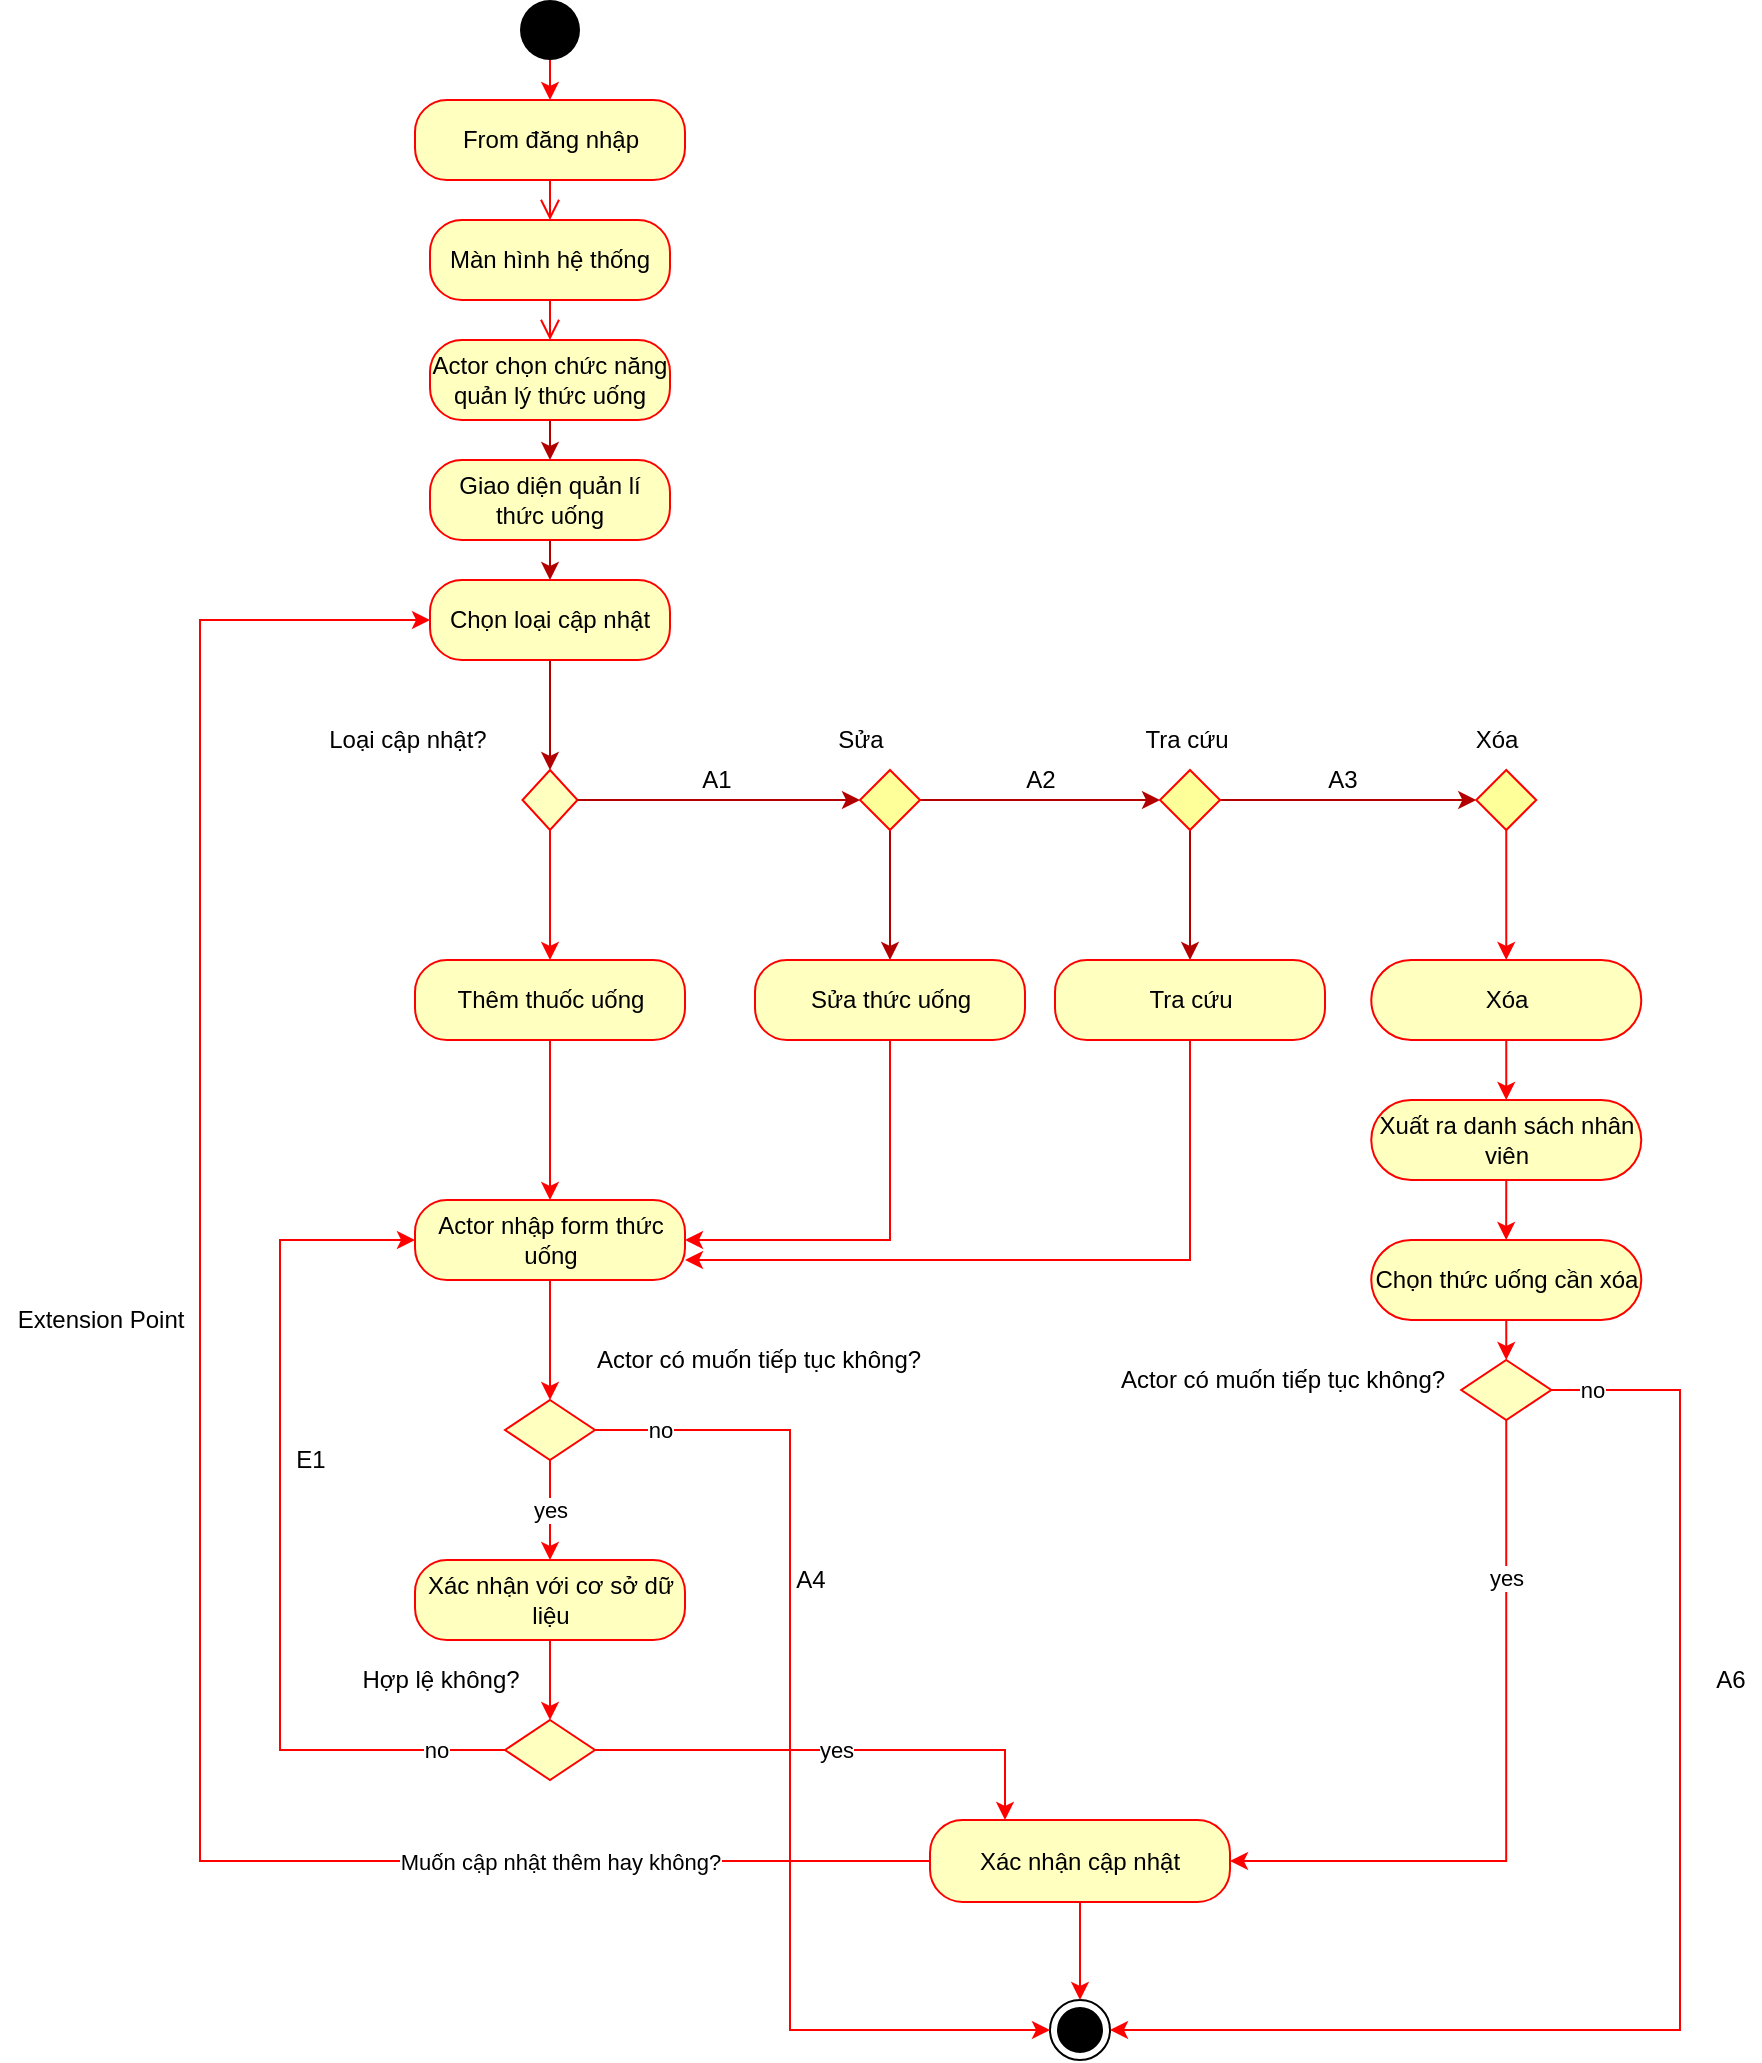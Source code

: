 <mxfile version="13.11.0" type="github">
  <diagram id="7cJANgdU671tOvLhNtAO" name="Page-1">
    <mxGraphModel dx="1550" dy="830" grid="1" gridSize="10" guides="1" tooltips="1" connect="1" arrows="1" fold="1" page="1" pageScale="1" pageWidth="3300" pageHeight="4681" math="0" shadow="0">
      <root>
        <mxCell id="0" />
        <mxCell id="1" parent="0" />
        <mxCell id="JVtk01FOgyeTUDm5MsDd-3" value="" style="ellipse;html=1;shape=endState;fillColor=#000000;strokeColor=#000000;" vertex="1" parent="1">
          <mxGeometry x="1785" y="2360" width="30" height="30" as="geometry" />
        </mxCell>
        <mxCell id="JVtk01FOgyeTUDm5MsDd-4" style="edgeStyle=none;rounded=0;orthogonalLoop=1;jettySize=auto;html=1;exitX=0.5;exitY=1;exitDx=0;exitDy=0;entryX=0.5;entryY=0;entryDx=0;entryDy=0;strokeWidth=1;fillColor=#f0a30a;strokeColor=#FF0000;" edge="1" parent="1" source="JVtk01FOgyeTUDm5MsDd-5" target="JVtk01FOgyeTUDm5MsDd-6">
          <mxGeometry relative="1" as="geometry" />
        </mxCell>
        <mxCell id="JVtk01FOgyeTUDm5MsDd-5" value="" style="ellipse;fillColor=#000000;strokeColor=none;" vertex="1" parent="1">
          <mxGeometry x="1520" y="1360" width="30" height="30" as="geometry" />
        </mxCell>
        <mxCell id="JVtk01FOgyeTUDm5MsDd-6" value="&lt;font style=&quot;font-size: 12px&quot;&gt;From đăng nhập&lt;/font&gt;" style="rounded=1;whiteSpace=wrap;html=1;arcSize=40;fontColor=#000000;fillColor=#ffffc0;strokeColor=#ff0000;" vertex="1" parent="1">
          <mxGeometry x="1467.5" y="1410" width="135" height="40" as="geometry" />
        </mxCell>
        <mxCell id="JVtk01FOgyeTUDm5MsDd-7" value="" style="edgeStyle=orthogonalEdgeStyle;html=1;verticalAlign=bottom;endArrow=open;endSize=8;strokeColor=#ff0000;entryX=0.5;entryY=0;entryDx=0;entryDy=0;" edge="1" parent="1" source="JVtk01FOgyeTUDm5MsDd-6" target="JVtk01FOgyeTUDm5MsDd-8">
          <mxGeometry relative="1" as="geometry">
            <mxPoint x="1535" y="1370" as="targetPoint" />
          </mxGeometry>
        </mxCell>
        <mxCell id="JVtk01FOgyeTUDm5MsDd-8" value="Màn hình hệ thống" style="rounded=1;whiteSpace=wrap;html=1;arcSize=40;fontColor=#000000;fillColor=#ffffc0;strokeColor=#ff0000;" vertex="1" parent="1">
          <mxGeometry x="1475" y="1470" width="120" height="40" as="geometry" />
        </mxCell>
        <mxCell id="JVtk01FOgyeTUDm5MsDd-9" value="" style="edgeStyle=orthogonalEdgeStyle;html=1;verticalAlign=bottom;endArrow=open;endSize=8;strokeColor=#ff0000;entryX=0.5;entryY=0;entryDx=0;entryDy=0;" edge="1" parent="1" source="JVtk01FOgyeTUDm5MsDd-8" target="JVtk01FOgyeTUDm5MsDd-15">
          <mxGeometry relative="1" as="geometry">
            <mxPoint x="1535" y="1470" as="targetPoint" />
          </mxGeometry>
        </mxCell>
        <mxCell id="JVtk01FOgyeTUDm5MsDd-10" style="edgeStyle=orthogonalEdgeStyle;rounded=0;orthogonalLoop=1;jettySize=auto;html=1;exitX=0.5;exitY=1;exitDx=0;exitDy=0;entryX=0.5;entryY=0;entryDx=0;entryDy=0;fillColor=#e51400;strokeColor=#B20000;" edge="1" parent="1" source="JVtk01FOgyeTUDm5MsDd-11" target="JVtk01FOgyeTUDm5MsDd-17">
          <mxGeometry relative="1" as="geometry" />
        </mxCell>
        <mxCell id="JVtk01FOgyeTUDm5MsDd-11" value="Giao diện quản lí thức uống" style="rounded=1;whiteSpace=wrap;html=1;arcSize=40;fontColor=#000000;fillColor=#ffffc0;strokeColor=#ff0000;" vertex="1" parent="1">
          <mxGeometry x="1475" y="1590" width="120" height="40" as="geometry" />
        </mxCell>
        <mxCell id="JVtk01FOgyeTUDm5MsDd-12" style="edgeStyle=none;rounded=0;orthogonalLoop=1;jettySize=auto;html=1;exitX=0.5;exitY=1;exitDx=0;exitDy=0;strokeColor=#ff0000;" edge="1" parent="1" source="JVtk01FOgyeTUDm5MsDd-13">
          <mxGeometry relative="1" as="geometry">
            <mxPoint x="1535" y="1960" as="targetPoint" />
          </mxGeometry>
        </mxCell>
        <mxCell id="JVtk01FOgyeTUDm5MsDd-13" value="Thêm thuốc uống" style="rounded=1;whiteSpace=wrap;html=1;arcSize=40;fontColor=#000000;fillColor=#ffffc0;strokeColor=#ff0000;" vertex="1" parent="1">
          <mxGeometry x="1467.5" y="1840" width="135" height="40" as="geometry" />
        </mxCell>
        <mxCell id="JVtk01FOgyeTUDm5MsDd-14" style="edgeStyle=orthogonalEdgeStyle;rounded=0;orthogonalLoop=1;jettySize=auto;html=1;exitX=0.5;exitY=1;exitDx=0;exitDy=0;entryX=0.5;entryY=0;entryDx=0;entryDy=0;fillColor=#e51400;strokeColor=#B20000;" edge="1" parent="1" source="JVtk01FOgyeTUDm5MsDd-15" target="JVtk01FOgyeTUDm5MsDd-11">
          <mxGeometry relative="1" as="geometry" />
        </mxCell>
        <mxCell id="JVtk01FOgyeTUDm5MsDd-15" value="Actor chọn chức năng quản lý thức uống" style="rounded=1;whiteSpace=wrap;html=1;arcSize=40;fontColor=#000000;fillColor=#ffffc0;strokeColor=#ff0000;" vertex="1" parent="1">
          <mxGeometry x="1475" y="1530" width="120" height="40" as="geometry" />
        </mxCell>
        <mxCell id="JVtk01FOgyeTUDm5MsDd-16" style="rounded=0;orthogonalLoop=1;jettySize=auto;html=1;exitX=0.5;exitY=1;exitDx=0;exitDy=0;entryX=0.5;entryY=0;entryDx=0;entryDy=0;fillColor=#e51400;strokeColor=#B20000;" edge="1" parent="1" source="JVtk01FOgyeTUDm5MsDd-17" target="JVtk01FOgyeTUDm5MsDd-19">
          <mxGeometry relative="1" as="geometry" />
        </mxCell>
        <mxCell id="JVtk01FOgyeTUDm5MsDd-17" value="Chọn loại cập nhật" style="rounded=1;whiteSpace=wrap;html=1;arcSize=40;fontColor=#000000;fillColor=#ffffc0;strokeColor=#ff0000;" vertex="1" parent="1">
          <mxGeometry x="1475" y="1650" width="120" height="40" as="geometry" />
        </mxCell>
        <mxCell id="JVtk01FOgyeTUDm5MsDd-18" style="edgeStyle=orthogonalEdgeStyle;rounded=0;orthogonalLoop=1;jettySize=auto;html=1;exitX=0.5;exitY=1;exitDx=0;exitDy=0;entryX=0.5;entryY=0;entryDx=0;entryDy=0;strokeColor=#ff0000;" edge="1" parent="1" source="JVtk01FOgyeTUDm5MsDd-19" target="JVtk01FOgyeTUDm5MsDd-13">
          <mxGeometry relative="1" as="geometry" />
        </mxCell>
        <mxCell id="JVtk01FOgyeTUDm5MsDd-19" value="" style="rhombus;whiteSpace=wrap;html=1;fillColor=#ffffc0;strokeColor=#ff0000;" vertex="1" parent="1">
          <mxGeometry x="1521.25" y="1745" width="27.5" height="30" as="geometry" />
        </mxCell>
        <mxCell id="JVtk01FOgyeTUDm5MsDd-20" value="Loại cập nhật?" style="text;html=1;strokeColor=none;fillColor=none;align=center;verticalAlign=middle;whiteSpace=wrap;rounded=0;" vertex="1" parent="1">
          <mxGeometry x="1415" y="1720" width="97.5" height="20" as="geometry" />
        </mxCell>
        <mxCell id="JVtk01FOgyeTUDm5MsDd-21" style="edgeStyle=none;rounded=0;orthogonalLoop=1;jettySize=auto;html=1;exitX=1;exitY=0.5;exitDx=0;exitDy=0;entryX=0;entryY=0.5;entryDx=0;entryDy=0;fillColor=#e51400;strokeColor=#B20000;" edge="1" parent="1" source="JVtk01FOgyeTUDm5MsDd-19" target="JVtk01FOgyeTUDm5MsDd-24">
          <mxGeometry relative="1" as="geometry">
            <mxPoint x="1583.13" y="1760" as="sourcePoint" />
          </mxGeometry>
        </mxCell>
        <mxCell id="JVtk01FOgyeTUDm5MsDd-22" style="edgeStyle=none;rounded=0;orthogonalLoop=1;jettySize=auto;html=1;exitX=1;exitY=0.5;exitDx=0;exitDy=0;entryX=0;entryY=0.5;entryDx=0;entryDy=0;fillColor=#e51400;strokeColor=#B20000;" edge="1" parent="1" source="JVtk01FOgyeTUDm5MsDd-24" target="JVtk01FOgyeTUDm5MsDd-27">
          <mxGeometry relative="1" as="geometry" />
        </mxCell>
        <mxCell id="JVtk01FOgyeTUDm5MsDd-23" style="edgeStyle=none;rounded=0;orthogonalLoop=1;jettySize=auto;html=1;entryX=0.5;entryY=0;entryDx=0;entryDy=0;fillColor=#e51400;strokeColor=#B20000;" edge="1" parent="1" source="JVtk01FOgyeTUDm5MsDd-24" target="JVtk01FOgyeTUDm5MsDd-35">
          <mxGeometry relative="1" as="geometry" />
        </mxCell>
        <mxCell id="JVtk01FOgyeTUDm5MsDd-24" value="" style="rhombus;strokeColor=#FF0000;fillColor=#FFFF99;" vertex="1" parent="1">
          <mxGeometry x="1690" y="1745" width="30" height="30" as="geometry" />
        </mxCell>
        <mxCell id="JVtk01FOgyeTUDm5MsDd-25" style="edgeStyle=none;rounded=0;orthogonalLoop=1;jettySize=auto;html=1;exitX=1;exitY=0.5;exitDx=0;exitDy=0;entryX=0;entryY=0.5;entryDx=0;entryDy=0;fillColor=#e51400;strokeColor=#B20000;" edge="1" parent="1" source="JVtk01FOgyeTUDm5MsDd-27" target="JVtk01FOgyeTUDm5MsDd-31">
          <mxGeometry relative="1" as="geometry" />
        </mxCell>
        <mxCell id="JVtk01FOgyeTUDm5MsDd-26" style="edgeStyle=none;rounded=0;orthogonalLoop=1;jettySize=auto;html=1;entryX=0.5;entryY=0;entryDx=0;entryDy=0;fillColor=#e51400;strokeColor=#B20000;" edge="1" parent="1" source="JVtk01FOgyeTUDm5MsDd-27" target="JVtk01FOgyeTUDm5MsDd-37">
          <mxGeometry relative="1" as="geometry" />
        </mxCell>
        <mxCell id="JVtk01FOgyeTUDm5MsDd-27" value="" style="rhombus;strokeColor=#FF0000;fillColor=#FFFF99;" vertex="1" parent="1">
          <mxGeometry x="1840" y="1745" width="30" height="30" as="geometry" />
        </mxCell>
        <mxCell id="JVtk01FOgyeTUDm5MsDd-28" value="Sửa" style="text;html=1;align=center;verticalAlign=middle;resizable=0;points=[];autosize=1;" vertex="1" parent="1">
          <mxGeometry x="1670" y="1720" width="40" height="20" as="geometry" />
        </mxCell>
        <mxCell id="JVtk01FOgyeTUDm5MsDd-29" value="Tra cứu" style="text;html=1;align=center;verticalAlign=middle;resizable=0;points=[];autosize=1;" vertex="1" parent="1">
          <mxGeometry x="1823.13" y="1720" width="60" height="20" as="geometry" />
        </mxCell>
        <mxCell id="JVtk01FOgyeTUDm5MsDd-30" style="edgeStyle=orthogonalEdgeStyle;rounded=0;orthogonalLoop=1;jettySize=auto;html=1;exitX=0.5;exitY=1;exitDx=0;exitDy=0;entryX=0.5;entryY=0;entryDx=0;entryDy=0;strokeColor=#ff0000;" edge="1" parent="1" source="JVtk01FOgyeTUDm5MsDd-31" target="JVtk01FOgyeTUDm5MsDd-39">
          <mxGeometry relative="1" as="geometry" />
        </mxCell>
        <mxCell id="JVtk01FOgyeTUDm5MsDd-31" value="" style="rhombus;strokeColor=#FF0000;fillColor=#FFFF99;" vertex="1" parent="1">
          <mxGeometry x="1998.13" y="1745" width="30" height="30" as="geometry" />
        </mxCell>
        <mxCell id="JVtk01FOgyeTUDm5MsDd-32" value="Xóa" style="text;html=1;align=center;verticalAlign=middle;resizable=0;points=[];autosize=1;" vertex="1" parent="1">
          <mxGeometry x="1988.13" y="1720" width="40" height="20" as="geometry" />
        </mxCell>
        <mxCell id="JVtk01FOgyeTUDm5MsDd-33" style="edgeStyle=orthogonalEdgeStyle;rounded=0;orthogonalLoop=1;jettySize=auto;html=1;exitX=0.5;exitY=1;exitDx=0;exitDy=0;" edge="1" parent="1">
          <mxGeometry relative="1" as="geometry">
            <mxPoint x="1568.13" y="1880" as="sourcePoint" />
            <mxPoint x="1568.13" y="1880" as="targetPoint" />
          </mxGeometry>
        </mxCell>
        <mxCell id="JVtk01FOgyeTUDm5MsDd-34" style="edgeStyle=orthogonalEdgeStyle;rounded=0;orthogonalLoop=1;jettySize=auto;html=1;exitX=0.5;exitY=1;exitDx=0;exitDy=0;entryX=1;entryY=0.5;entryDx=0;entryDy=0;strokeColor=#ff0000;" edge="1" parent="1" source="JVtk01FOgyeTUDm5MsDd-35" target="JVtk01FOgyeTUDm5MsDd-41">
          <mxGeometry relative="1" as="geometry" />
        </mxCell>
        <mxCell id="JVtk01FOgyeTUDm5MsDd-35" value="Sửa thức uống" style="rounded=1;whiteSpace=wrap;html=1;arcSize=40;fontColor=#000000;fillColor=#ffffc0;strokeColor=#ff0000;" vertex="1" parent="1">
          <mxGeometry x="1637.5" y="1840" width="135" height="40" as="geometry" />
        </mxCell>
        <mxCell id="JVtk01FOgyeTUDm5MsDd-78" style="edgeStyle=orthogonalEdgeStyle;rounded=0;orthogonalLoop=1;jettySize=auto;html=1;exitX=0.5;exitY=1;exitDx=0;exitDy=0;entryX=1;entryY=0.75;entryDx=0;entryDy=0;strokeColor=#FF0000;" edge="1" parent="1" source="JVtk01FOgyeTUDm5MsDd-37" target="JVtk01FOgyeTUDm5MsDd-41">
          <mxGeometry relative="1" as="geometry" />
        </mxCell>
        <mxCell id="JVtk01FOgyeTUDm5MsDd-37" value="Tra cứu" style="rounded=1;whiteSpace=wrap;html=1;arcSize=40;fontColor=#000000;fillColor=#ffffc0;strokeColor=#ff0000;" vertex="1" parent="1">
          <mxGeometry x="1787.5" y="1840" width="135" height="40" as="geometry" />
        </mxCell>
        <mxCell id="JVtk01FOgyeTUDm5MsDd-38" style="edgeStyle=orthogonalEdgeStyle;rounded=0;orthogonalLoop=1;jettySize=auto;html=1;exitX=0.5;exitY=1;exitDx=0;exitDy=0;strokeColor=#ff0000;entryX=0.5;entryY=0;entryDx=0;entryDy=0;" edge="1" parent="1" source="JVtk01FOgyeTUDm5MsDd-39" target="JVtk01FOgyeTUDm5MsDd-51">
          <mxGeometry relative="1" as="geometry">
            <mxPoint x="2066" y="1930" as="targetPoint" />
          </mxGeometry>
        </mxCell>
        <mxCell id="JVtk01FOgyeTUDm5MsDd-39" value="Xóa" style="rounded=1;whiteSpace=wrap;html=1;arcSize=50;fontColor=#000000;fillColor=#ffffc0;strokeColor=#ff0000;" vertex="1" parent="1">
          <mxGeometry x="1945.63" y="1840" width="135" height="40" as="geometry" />
        </mxCell>
        <mxCell id="JVtk01FOgyeTUDm5MsDd-40" style="edgeStyle=orthogonalEdgeStyle;rounded=0;orthogonalLoop=1;jettySize=auto;html=1;exitX=0.5;exitY=1;exitDx=0;exitDy=0;entryX=0.5;entryY=0;entryDx=0;entryDy=0;strokeColor=#FF0000;" edge="1" parent="1" source="JVtk01FOgyeTUDm5MsDd-41" target="JVtk01FOgyeTUDm5MsDd-57">
          <mxGeometry relative="1" as="geometry" />
        </mxCell>
        <mxCell id="JVtk01FOgyeTUDm5MsDd-41" value="Actor nhập form thức uống" style="rounded=1;whiteSpace=wrap;html=1;arcSize=40;fontColor=#000000;fillColor=#ffffc0;strokeColor=#ff0000;" vertex="1" parent="1">
          <mxGeometry x="1467.5" y="1960" width="135" height="40" as="geometry" />
        </mxCell>
        <mxCell id="JVtk01FOgyeTUDm5MsDd-42" style="edgeStyle=orthogonalEdgeStyle;rounded=0;orthogonalLoop=1;jettySize=auto;html=1;exitX=0.5;exitY=1;exitDx=0;exitDy=0;strokeColor=#ff0000;entryX=0.5;entryY=0;entryDx=0;entryDy=0;" edge="1" parent="1" source="JVtk01FOgyeTUDm5MsDd-43" target="JVtk01FOgyeTUDm5MsDd-46">
          <mxGeometry relative="1" as="geometry">
            <mxPoint x="1540" y="2090" as="targetPoint" />
          </mxGeometry>
        </mxCell>
        <mxCell id="JVtk01FOgyeTUDm5MsDd-43" value="Xác nhận với cơ sở dữ liệu" style="rounded=1;whiteSpace=wrap;html=1;arcSize=40;fontColor=#000000;fillColor=#ffffc0;strokeColor=#ff0000;" vertex="1" parent="1">
          <mxGeometry x="1467.5" y="2140" width="135" height="40" as="geometry" />
        </mxCell>
        <mxCell id="JVtk01FOgyeTUDm5MsDd-44" value="yes" style="edgeStyle=orthogonalEdgeStyle;rounded=0;orthogonalLoop=1;jettySize=auto;html=1;exitX=1;exitY=0.5;exitDx=0;exitDy=0;strokeColor=#ff0000;entryX=0.25;entryY=0;entryDx=0;entryDy=0;" edge="1" parent="1" source="JVtk01FOgyeTUDm5MsDd-46" target="JVtk01FOgyeTUDm5MsDd-49">
          <mxGeometry relative="1" as="geometry">
            <mxPoint x="1695" y="2105" as="targetPoint" />
            <Array as="points">
              <mxPoint x="1763" y="2235" />
            </Array>
          </mxGeometry>
        </mxCell>
        <mxCell id="JVtk01FOgyeTUDm5MsDd-45" value="no" style="edgeStyle=orthogonalEdgeStyle;rounded=0;orthogonalLoop=1;jettySize=auto;html=1;exitX=0;exitY=0.5;exitDx=0;exitDy=0;entryX=0;entryY=0.5;entryDx=0;entryDy=0;strokeColor=#ff0000;" edge="1" parent="1" source="JVtk01FOgyeTUDm5MsDd-46" target="JVtk01FOgyeTUDm5MsDd-41">
          <mxGeometry x="-0.835" relative="1" as="geometry">
            <Array as="points">
              <mxPoint x="1400" y="2235" />
              <mxPoint x="1400" y="1980" />
            </Array>
            <mxPoint x="1" as="offset" />
          </mxGeometry>
        </mxCell>
        <mxCell id="JVtk01FOgyeTUDm5MsDd-46" value="" style="rhombus;whiteSpace=wrap;html=1;fillColor=#ffffc0;strokeColor=#ff0000;" vertex="1" parent="1">
          <mxGeometry x="1512.5" y="2220" width="45" height="30" as="geometry" />
        </mxCell>
        <mxCell id="JVtk01FOgyeTUDm5MsDd-47" value="Hợp lệ không?" style="text;html=1;align=center;verticalAlign=middle;resizable=0;points=[];autosize=1;" vertex="1" parent="1">
          <mxGeometry x="1435" y="2190" width="90" height="20" as="geometry" />
        </mxCell>
        <mxCell id="JVtk01FOgyeTUDm5MsDd-48" style="edgeStyle=orthogonalEdgeStyle;rounded=0;orthogonalLoop=1;jettySize=auto;html=1;exitX=0.5;exitY=1;exitDx=0;exitDy=0;strokeColor=#FF0000;entryX=0.5;entryY=0;entryDx=0;entryDy=0;" edge="1" parent="1" source="JVtk01FOgyeTUDm5MsDd-49" target="JVtk01FOgyeTUDm5MsDd-3">
          <mxGeometry relative="1" as="geometry">
            <mxPoint x="1800" y="2380" as="targetPoint" />
          </mxGeometry>
        </mxCell>
        <mxCell id="JVtk01FOgyeTUDm5MsDd-49" value="Xác nhận cập nhật" style="rounded=1;whiteSpace=wrap;html=1;arcSize=40;fontColor=#000000;fillColor=#ffffc0;strokeColor=#ff0000;" vertex="1" parent="1">
          <mxGeometry x="1725" y="2270" width="150" height="41" as="geometry" />
        </mxCell>
        <mxCell id="JVtk01FOgyeTUDm5MsDd-50" style="edgeStyle=orthogonalEdgeStyle;rounded=0;orthogonalLoop=1;jettySize=auto;html=1;exitX=0.5;exitY=1;exitDx=0;exitDy=0;strokeColor=#ff0000;" edge="1" parent="1" source="JVtk01FOgyeTUDm5MsDd-51" target="JVtk01FOgyeTUDm5MsDd-53">
          <mxGeometry relative="1" as="geometry" />
        </mxCell>
        <mxCell id="JVtk01FOgyeTUDm5MsDd-51" value="Xuất ra danh sách nhân viên" style="rounded=1;whiteSpace=wrap;html=1;arcSize=50;fontColor=#000000;fillColor=#ffffc0;strokeColor=#ff0000;" vertex="1" parent="1">
          <mxGeometry x="1945.63" y="1910" width="135" height="40" as="geometry" />
        </mxCell>
        <mxCell id="JVtk01FOgyeTUDm5MsDd-52" style="edgeStyle=orthogonalEdgeStyle;rounded=0;orthogonalLoop=1;jettySize=auto;html=1;exitX=0.5;exitY=1;exitDx=0;exitDy=0;strokeColor=#FF0000;entryX=0.5;entryY=0;entryDx=0;entryDy=0;" edge="1" parent="1" source="JVtk01FOgyeTUDm5MsDd-53" target="JVtk01FOgyeTUDm5MsDd-69">
          <mxGeometry relative="1" as="geometry" />
        </mxCell>
        <mxCell id="JVtk01FOgyeTUDm5MsDd-53" value="&lt;span style=&quot;font-weight: 400&quot;&gt;Chọn thức uống cần xóa&lt;/span&gt;" style="rounded=1;whiteSpace=wrap;html=1;arcSize=50;fontColor=#000000;fillColor=#ffffc0;strokeColor=#ff0000;fontStyle=1" vertex="1" parent="1">
          <mxGeometry x="1945.63" y="1980" width="135" height="40" as="geometry" />
        </mxCell>
        <mxCell id="JVtk01FOgyeTUDm5MsDd-54" value="Muốn cập nhật thêm hay không?" style="edgeStyle=orthogonalEdgeStyle;rounded=0;orthogonalLoop=1;jettySize=auto;html=1;entryX=0;entryY=0.5;entryDx=0;entryDy=0;strokeColor=#ff0000;exitX=0;exitY=0.5;exitDx=0;exitDy=0;" edge="1" parent="1" source="JVtk01FOgyeTUDm5MsDd-49" target="JVtk01FOgyeTUDm5MsDd-17">
          <mxGeometry x="-0.663" relative="1" as="geometry">
            <Array as="points">
              <mxPoint x="1360" y="2291" />
              <mxPoint x="1360" y="1670" />
            </Array>
            <mxPoint as="offset" />
            <mxPoint x="1720" y="2190" as="sourcePoint" />
          </mxGeometry>
        </mxCell>
        <mxCell id="JVtk01FOgyeTUDm5MsDd-55" value="yes" style="edgeStyle=orthogonalEdgeStyle;rounded=0;orthogonalLoop=1;jettySize=auto;html=1;exitX=0.5;exitY=1;exitDx=0;exitDy=0;strokeColor=#FF0000;" edge="1" parent="1" source="JVtk01FOgyeTUDm5MsDd-57" target="JVtk01FOgyeTUDm5MsDd-43">
          <mxGeometry relative="1" as="geometry" />
        </mxCell>
        <mxCell id="JVtk01FOgyeTUDm5MsDd-56" value="no" style="edgeStyle=orthogonalEdgeStyle;rounded=0;orthogonalLoop=1;jettySize=auto;html=1;exitX=1;exitY=0.5;exitDx=0;exitDy=0;entryX=0;entryY=0.5;entryDx=0;entryDy=0;strokeColor=#FF0000;" edge="1" parent="1" source="JVtk01FOgyeTUDm5MsDd-57" target="JVtk01FOgyeTUDm5MsDd-3">
          <mxGeometry x="-0.878" relative="1" as="geometry">
            <mxPoint x="1785" y="2395" as="targetPoint" />
            <Array as="points">
              <mxPoint x="1655" y="2075" />
              <mxPoint x="1655" y="2375" />
            </Array>
            <mxPoint as="offset" />
          </mxGeometry>
        </mxCell>
        <mxCell id="JVtk01FOgyeTUDm5MsDd-57" value="" style="rhombus;whiteSpace=wrap;html=1;fillColor=#ffffc0;strokeColor=#ff0000;" vertex="1" parent="1">
          <mxGeometry x="1512.5" y="2060" width="45" height="30" as="geometry" />
        </mxCell>
        <mxCell id="JVtk01FOgyeTUDm5MsDd-67" value="no" style="edgeStyle=orthogonalEdgeStyle;rounded=0;orthogonalLoop=1;jettySize=auto;html=1;strokeColor=#FF0000;" edge="1" parent="1" source="JVtk01FOgyeTUDm5MsDd-69">
          <mxGeometry x="-0.939" relative="1" as="geometry">
            <mxPoint x="1815" y="2375" as="targetPoint" />
            <Array as="points">
              <mxPoint x="2100" y="2055" />
              <mxPoint x="2100" y="2375" />
            </Array>
            <mxPoint as="offset" />
          </mxGeometry>
        </mxCell>
        <mxCell id="JVtk01FOgyeTUDm5MsDd-68" value="yes" style="edgeStyle=orthogonalEdgeStyle;rounded=0;orthogonalLoop=1;jettySize=auto;html=1;exitX=0.5;exitY=1;exitDx=0;exitDy=0;entryX=1;entryY=0.5;entryDx=0;entryDy=0;strokeColor=#FF0000;" edge="1" parent="1" source="JVtk01FOgyeTUDm5MsDd-69" target="JVtk01FOgyeTUDm5MsDd-49">
          <mxGeometry x="-0.556" relative="1" as="geometry">
            <mxPoint as="offset" />
            <mxPoint x="2013.13" y="2110" as="targetPoint" />
          </mxGeometry>
        </mxCell>
        <mxCell id="JVtk01FOgyeTUDm5MsDd-69" value="" style="rhombus;whiteSpace=wrap;html=1;fillColor=#ffffc0;strokeColor=#ff0000;" vertex="1" parent="1">
          <mxGeometry x="1990.63" y="2040" width="45" height="30" as="geometry" />
        </mxCell>
        <mxCell id="JVtk01FOgyeTUDm5MsDd-70" value="A1" style="text;html=1;align=center;verticalAlign=middle;resizable=0;points=[];autosize=1;" vertex="1" parent="1">
          <mxGeometry x="1602.5" y="1740" width="30" height="20" as="geometry" />
        </mxCell>
        <mxCell id="JVtk01FOgyeTUDm5MsDd-71" value="A2" style="text;html=1;align=center;verticalAlign=middle;resizable=0;points=[];autosize=1;" vertex="1" parent="1">
          <mxGeometry x="1765" y="1740" width="30" height="20" as="geometry" />
        </mxCell>
        <mxCell id="JVtk01FOgyeTUDm5MsDd-72" value="A3" style="text;html=1;align=center;verticalAlign=middle;resizable=0;points=[];autosize=1;" vertex="1" parent="1">
          <mxGeometry x="1915.63" y="1740" width="30" height="20" as="geometry" />
        </mxCell>
        <mxCell id="JVtk01FOgyeTUDm5MsDd-73" value="A4" style="text;html=1;align=center;verticalAlign=middle;resizable=0;points=[];autosize=1;" vertex="1" parent="1">
          <mxGeometry x="1650" y="2140" width="30" height="20" as="geometry" />
        </mxCell>
        <mxCell id="JVtk01FOgyeTUDm5MsDd-75" value="A6" style="text;html=1;align=center;verticalAlign=middle;resizable=0;points=[];autosize=1;" vertex="1" parent="1">
          <mxGeometry x="2110" y="2190" width="30" height="20" as="geometry" />
        </mxCell>
        <mxCell id="JVtk01FOgyeTUDm5MsDd-76" value="E1" style="text;html=1;align=center;verticalAlign=middle;resizable=0;points=[];autosize=1;" vertex="1" parent="1">
          <mxGeometry x="1400" y="2080" width="30" height="20" as="geometry" />
        </mxCell>
        <mxCell id="JVtk01FOgyeTUDm5MsDd-77" value="Extension Point" style="text;html=1;align=center;verticalAlign=middle;resizable=0;points=[];autosize=1;" vertex="1" parent="1">
          <mxGeometry x="1260" y="2010" width="100" height="20" as="geometry" />
        </mxCell>
        <mxCell id="JVtk01FOgyeTUDm5MsDd-80" value="Actor có muốn tiếp tục không?" style="text;html=1;align=center;verticalAlign=middle;resizable=0;points=[];autosize=1;" vertex="1" parent="1">
          <mxGeometry x="1548.75" y="2030" width="180" height="20" as="geometry" />
        </mxCell>
        <mxCell id="JVtk01FOgyeTUDm5MsDd-81" value="Actor có muốn tiếp tục không?" style="text;html=1;align=center;verticalAlign=middle;resizable=0;points=[];autosize=1;" vertex="1" parent="1">
          <mxGeometry x="1810.63" y="2040" width="180" height="20" as="geometry" />
        </mxCell>
      </root>
    </mxGraphModel>
  </diagram>
</mxfile>
